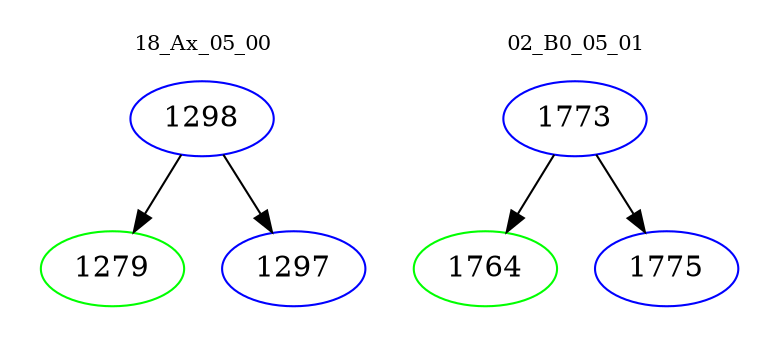 digraph{
subgraph cluster_0 {
color = white
label = "18_Ax_05_00";
fontsize=10;
T0_1298 [label="1298", color="blue"]
T0_1298 -> T0_1279 [color="black"]
T0_1279 [label="1279", color="green"]
T0_1298 -> T0_1297 [color="black"]
T0_1297 [label="1297", color="blue"]
}
subgraph cluster_1 {
color = white
label = "02_B0_05_01";
fontsize=10;
T1_1773 [label="1773", color="blue"]
T1_1773 -> T1_1764 [color="black"]
T1_1764 [label="1764", color="green"]
T1_1773 -> T1_1775 [color="black"]
T1_1775 [label="1775", color="blue"]
}
}
